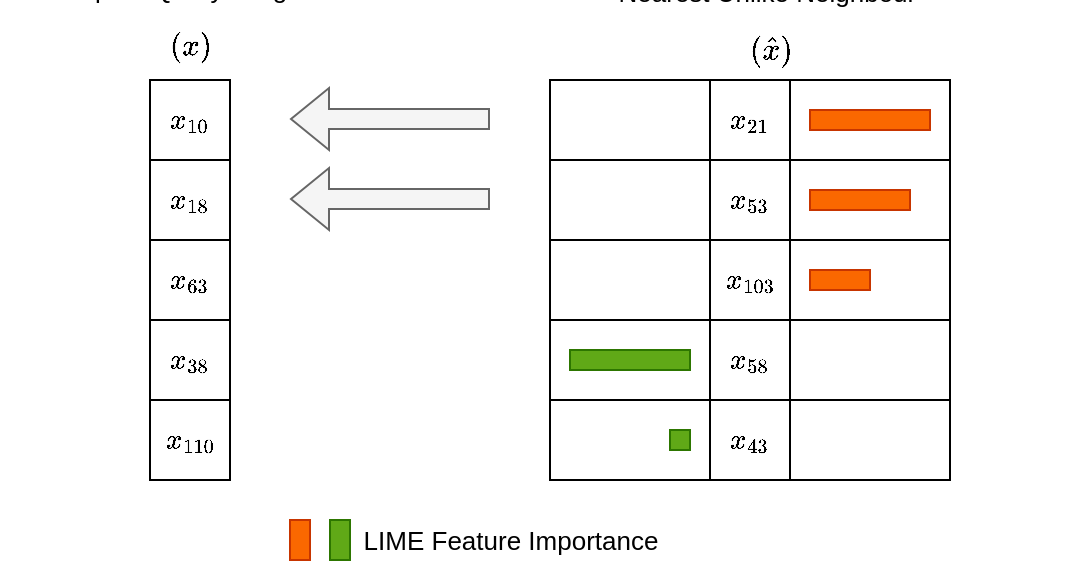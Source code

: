 <mxfile version="26.1.3">
  <diagram name="Page-1" id="fABTGeYJvyuPpE7nCuVt">
    <mxGraphModel dx="786" dy="431" grid="1" gridSize="10" guides="1" tooltips="1" connect="1" arrows="1" fold="1" page="1" pageScale="1" pageWidth="827" pageHeight="1169" math="1" shadow="0">
      <root>
        <mxCell id="0" />
        <mxCell id="1" parent="0" />
        <mxCell id="5fzvagA7kfIERxjeZFwb-14" value="$$ x_{18} $$" style="whiteSpace=wrap;html=1;aspect=fixed;" vertex="1" parent="1">
          <mxGeometry x="200" y="160" width="40" height="40" as="geometry" />
        </mxCell>
        <mxCell id="5fzvagA7kfIERxjeZFwb-15" value="$$ x_{10} $$" style="whiteSpace=wrap;html=1;aspect=fixed;" vertex="1" parent="1">
          <mxGeometry x="200" y="120" width="40" height="40" as="geometry" />
        </mxCell>
        <mxCell id="5fzvagA7kfIERxjeZFwb-16" value="$$ x_{63} $$" style="whiteSpace=wrap;html=1;aspect=fixed;" vertex="1" parent="1">
          <mxGeometry x="200" y="200" width="40" height="40" as="geometry" />
        </mxCell>
        <mxCell id="5fzvagA7kfIERxjeZFwb-17" value="$$ x_{38} $$" style="whiteSpace=wrap;html=1;aspect=fixed;" vertex="1" parent="1">
          <mxGeometry x="200" y="240" width="40" height="40" as="geometry" />
        </mxCell>
        <mxCell id="5fzvagA7kfIERxjeZFwb-18" value="$$ x_{110} $$" style="whiteSpace=wrap;html=1;aspect=fixed;" vertex="1" parent="1">
          <mxGeometry x="200" y="280" width="40" height="40" as="geometry" />
        </mxCell>
        <mxCell id="5fzvagA7kfIERxjeZFwb-20" value="" style="rounded=0;whiteSpace=wrap;html=1;" vertex="1" parent="1">
          <mxGeometry x="400" y="120" width="80" height="40" as="geometry" />
        </mxCell>
        <mxCell id="5fzvagA7kfIERxjeZFwb-21" value="$$ x_{53} $$" style="whiteSpace=wrap;html=1;aspect=fixed;" vertex="1" parent="1">
          <mxGeometry x="480" y="160" width="40" height="40" as="geometry" />
        </mxCell>
        <mxCell id="5fzvagA7kfIERxjeZFwb-22" value="$$ x_{21} $$" style="whiteSpace=wrap;html=1;aspect=fixed;" vertex="1" parent="1">
          <mxGeometry x="480" y="120" width="40" height="40" as="geometry" />
        </mxCell>
        <mxCell id="5fzvagA7kfIERxjeZFwb-23" value="$$ x_{103} $$" style="whiteSpace=wrap;html=1;aspect=fixed;" vertex="1" parent="1">
          <mxGeometry x="480" y="200" width="40" height="40" as="geometry" />
        </mxCell>
        <mxCell id="5fzvagA7kfIERxjeZFwb-24" value="$$ x_{58} $$" style="whiteSpace=wrap;html=1;aspect=fixed;" vertex="1" parent="1">
          <mxGeometry x="480" y="240" width="40" height="40" as="geometry" />
        </mxCell>
        <mxCell id="5fzvagA7kfIERxjeZFwb-25" value="$$ x_{43} $$" style="whiteSpace=wrap;html=1;aspect=fixed;" vertex="1" parent="1">
          <mxGeometry x="480" y="280" width="40" height="40" as="geometry" />
        </mxCell>
        <mxCell id="5fzvagA7kfIERxjeZFwb-26" value="" style="rounded=0;whiteSpace=wrap;html=1;" vertex="1" parent="1">
          <mxGeometry x="400" y="160" width="80" height="40" as="geometry" />
        </mxCell>
        <mxCell id="5fzvagA7kfIERxjeZFwb-27" value="" style="rounded=0;whiteSpace=wrap;html=1;" vertex="1" parent="1">
          <mxGeometry x="400" y="200" width="80" height="40" as="geometry" />
        </mxCell>
        <mxCell id="5fzvagA7kfIERxjeZFwb-28" value="" style="rounded=0;whiteSpace=wrap;html=1;" vertex="1" parent="1">
          <mxGeometry x="400" y="240" width="80" height="40" as="geometry" />
        </mxCell>
        <mxCell id="5fzvagA7kfIERxjeZFwb-29" value="" style="rounded=0;whiteSpace=wrap;html=1;" vertex="1" parent="1">
          <mxGeometry x="400" y="280" width="80" height="40" as="geometry" />
        </mxCell>
        <mxCell id="5fzvagA7kfIERxjeZFwb-30" value="" style="rounded=0;whiteSpace=wrap;html=1;" vertex="1" parent="1">
          <mxGeometry x="520" y="120" width="80" height="40" as="geometry" />
        </mxCell>
        <mxCell id="5fzvagA7kfIERxjeZFwb-31" value="" style="rounded=0;whiteSpace=wrap;html=1;" vertex="1" parent="1">
          <mxGeometry x="520" y="160" width="80" height="40" as="geometry" />
        </mxCell>
        <mxCell id="5fzvagA7kfIERxjeZFwb-32" value="" style="rounded=0;whiteSpace=wrap;html=1;" vertex="1" parent="1">
          <mxGeometry x="520" y="200" width="80" height="40" as="geometry" />
        </mxCell>
        <mxCell id="5fzvagA7kfIERxjeZFwb-33" value="" style="rounded=0;whiteSpace=wrap;html=1;" vertex="1" parent="1">
          <mxGeometry x="520" y="240" width="80" height="40" as="geometry" />
        </mxCell>
        <mxCell id="5fzvagA7kfIERxjeZFwb-34" value="" style="rounded=0;whiteSpace=wrap;html=1;" vertex="1" parent="1">
          <mxGeometry x="520" y="280" width="80" height="40" as="geometry" />
        </mxCell>
        <mxCell id="5fzvagA7kfIERxjeZFwb-35" value="" style="shape=flexArrow;endArrow=classic;html=1;rounded=0;fillColor=#f5f5f5;strokeColor=#666666;" edge="1" parent="1">
          <mxGeometry width="50" height="50" relative="1" as="geometry">
            <mxPoint x="370" y="139.5" as="sourcePoint" />
            <mxPoint x="270" y="139.5" as="targetPoint" />
          </mxGeometry>
        </mxCell>
        <mxCell id="5fzvagA7kfIERxjeZFwb-36" value="" style="shape=flexArrow;endArrow=classic;html=1;rounded=0;fillColor=#f5f5f5;strokeColor=#666666;" edge="1" parent="1">
          <mxGeometry width="50" height="50" relative="1" as="geometry">
            <mxPoint x="370" y="179.5" as="sourcePoint" />
            <mxPoint x="270" y="179.5" as="targetPoint" />
          </mxGeometry>
        </mxCell>
        <mxCell id="5fzvagA7kfIERxjeZFwb-43" value="" style="rounded=0;whiteSpace=wrap;html=1;fillColor=#fa6800;fontColor=#000000;strokeColor=#C73500;" vertex="1" parent="1">
          <mxGeometry x="530" y="135" width="60" height="10" as="geometry" />
        </mxCell>
        <mxCell id="5fzvagA7kfIERxjeZFwb-44" value="" style="rounded=0;whiteSpace=wrap;html=1;fillColor=#fa6800;fontColor=#000000;strokeColor=#C73500;" vertex="1" parent="1">
          <mxGeometry x="530" y="175" width="50" height="10" as="geometry" />
        </mxCell>
        <mxCell id="5fzvagA7kfIERxjeZFwb-45" value="" style="rounded=0;whiteSpace=wrap;html=1;fillColor=#fa6800;fontColor=#000000;strokeColor=#C73500;" vertex="1" parent="1">
          <mxGeometry x="530" y="215" width="30" height="10" as="geometry" />
        </mxCell>
        <mxCell id="5fzvagA7kfIERxjeZFwb-46" value="" style="rounded=0;whiteSpace=wrap;html=1;fillColor=#60a917;fontColor=#ffffff;strokeColor=#2D7600;" vertex="1" parent="1">
          <mxGeometry x="410" y="255" width="60" height="10" as="geometry" />
        </mxCell>
        <mxCell id="5fzvagA7kfIERxjeZFwb-47" value="" style="rounded=0;whiteSpace=wrap;html=1;fillColor=#60a917;fontColor=#ffffff;strokeColor=#2D7600;" vertex="1" parent="1">
          <mxGeometry x="460" y="295" width="10" height="10" as="geometry" />
        </mxCell>
        <mxCell id="5fzvagA7kfIERxjeZFwb-49" value="&lt;font style=&quot;font-size: 13px;&quot;&gt;Input / Query image&amp;nbsp;&lt;span style=&quot;text-wrap-mode: wrap;&quot;&gt;$$ (x) $$&lt;/span&gt;&lt;/font&gt;" style="text;html=1;align=center;verticalAlign=middle;resizable=0;points=[];autosize=1;strokeColor=none;fillColor=none;" vertex="1" parent="1">
          <mxGeometry x="125" y="80" width="190" height="30" as="geometry" />
        </mxCell>
        <mxCell id="5fzvagA7kfIERxjeZFwb-50" value="&lt;font style=&quot;color: rgb(0, 0, 0); font-size: 13px;&quot;&gt;Nearest Unlike Neighbour&amp;nbsp;&lt;span style=&quot;font-family: Menlo, &amp;quot;Consolas (Custom)&amp;quot;, &amp;quot;Bitstream Vera Sans Mono&amp;quot;, monospace, &amp;quot;Apple Color Emoji&amp;quot;, &amp;quot;Segoe UI Emoji&amp;quot;; font-weight: 600; text-align: left; text-wrap-mode: wrap; background-color: rgba(221, 234, 248, 0.08);&quot;&gt;$$ (\hat{x}) $$&lt;/span&gt;&amp;nbsp;&lt;/font&gt;" style="text;html=1;align=center;verticalAlign=middle;resizable=0;points=[];autosize=1;strokeColor=none;fillColor=none;" vertex="1" parent="1">
          <mxGeometry x="360" y="90" width="300" height="30" as="geometry" />
        </mxCell>
        <mxCell id="5fzvagA7kfIERxjeZFwb-51" value="" style="rounded=0;whiteSpace=wrap;html=1;fillColor=#fa6800;fontColor=#000000;strokeColor=#C73500;direction=south;" vertex="1" parent="1">
          <mxGeometry x="270" y="340" width="10" height="20" as="geometry" />
        </mxCell>
        <mxCell id="5fzvagA7kfIERxjeZFwb-52" value="" style="rounded=0;whiteSpace=wrap;html=1;fillColor=#60a917;fontColor=#ffffff;strokeColor=#2D7600;" vertex="1" parent="1">
          <mxGeometry x="290" y="340" width="10" height="20" as="geometry" />
        </mxCell>
        <mxCell id="5fzvagA7kfIERxjeZFwb-53" value="&lt;font style=&quot;font-size: 13px;&quot;&gt;LIME Feature Importance&lt;/font&gt;" style="text;html=1;align=center;verticalAlign=middle;resizable=0;points=[];autosize=1;strokeColor=none;fillColor=none;" vertex="1" parent="1">
          <mxGeometry x="295" y="335" width="170" height="30" as="geometry" />
        </mxCell>
      </root>
    </mxGraphModel>
  </diagram>
</mxfile>
